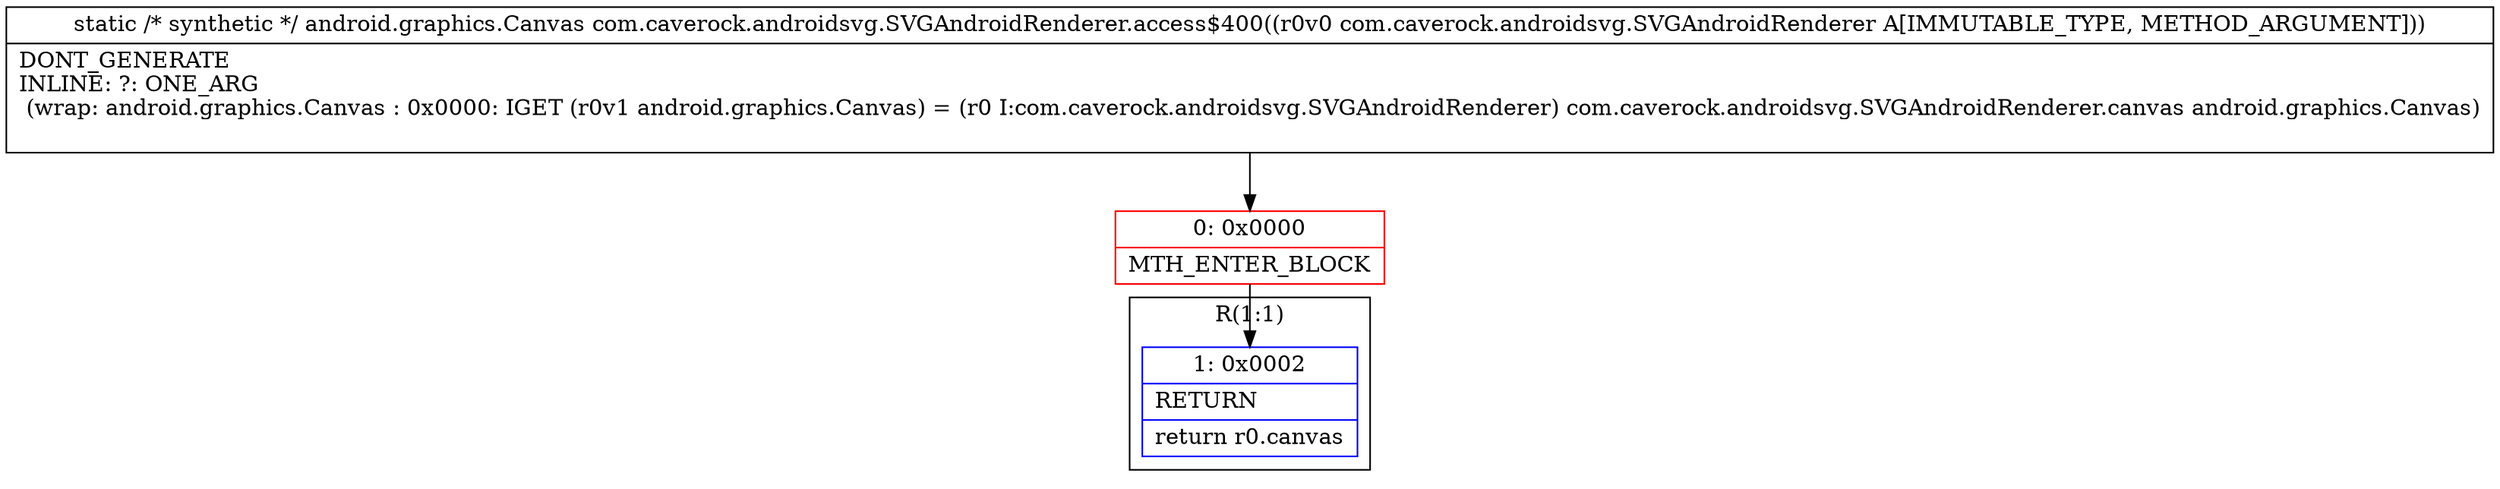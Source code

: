 digraph "CFG forcom.caverock.androidsvg.SVGAndroidRenderer.access$400(Lcom\/caverock\/androidsvg\/SVGAndroidRenderer;)Landroid\/graphics\/Canvas;" {
subgraph cluster_Region_1449355723 {
label = "R(1:1)";
node [shape=record,color=blue];
Node_1 [shape=record,label="{1\:\ 0x0002|RETURN\l|return r0.canvas\l}"];
}
Node_0 [shape=record,color=red,label="{0\:\ 0x0000|MTH_ENTER_BLOCK\l}"];
MethodNode[shape=record,label="{static \/* synthetic *\/ android.graphics.Canvas com.caverock.androidsvg.SVGAndroidRenderer.access$400((r0v0 com.caverock.androidsvg.SVGAndroidRenderer A[IMMUTABLE_TYPE, METHOD_ARGUMENT]))  | DONT_GENERATE\lINLINE: ?: ONE_ARG  \l  (wrap: android.graphics.Canvas : 0x0000: IGET  (r0v1 android.graphics.Canvas) = (r0 I:com.caverock.androidsvg.SVGAndroidRenderer) com.caverock.androidsvg.SVGAndroidRenderer.canvas android.graphics.Canvas)\l\l}"];
MethodNode -> Node_0;
Node_0 -> Node_1;
}

